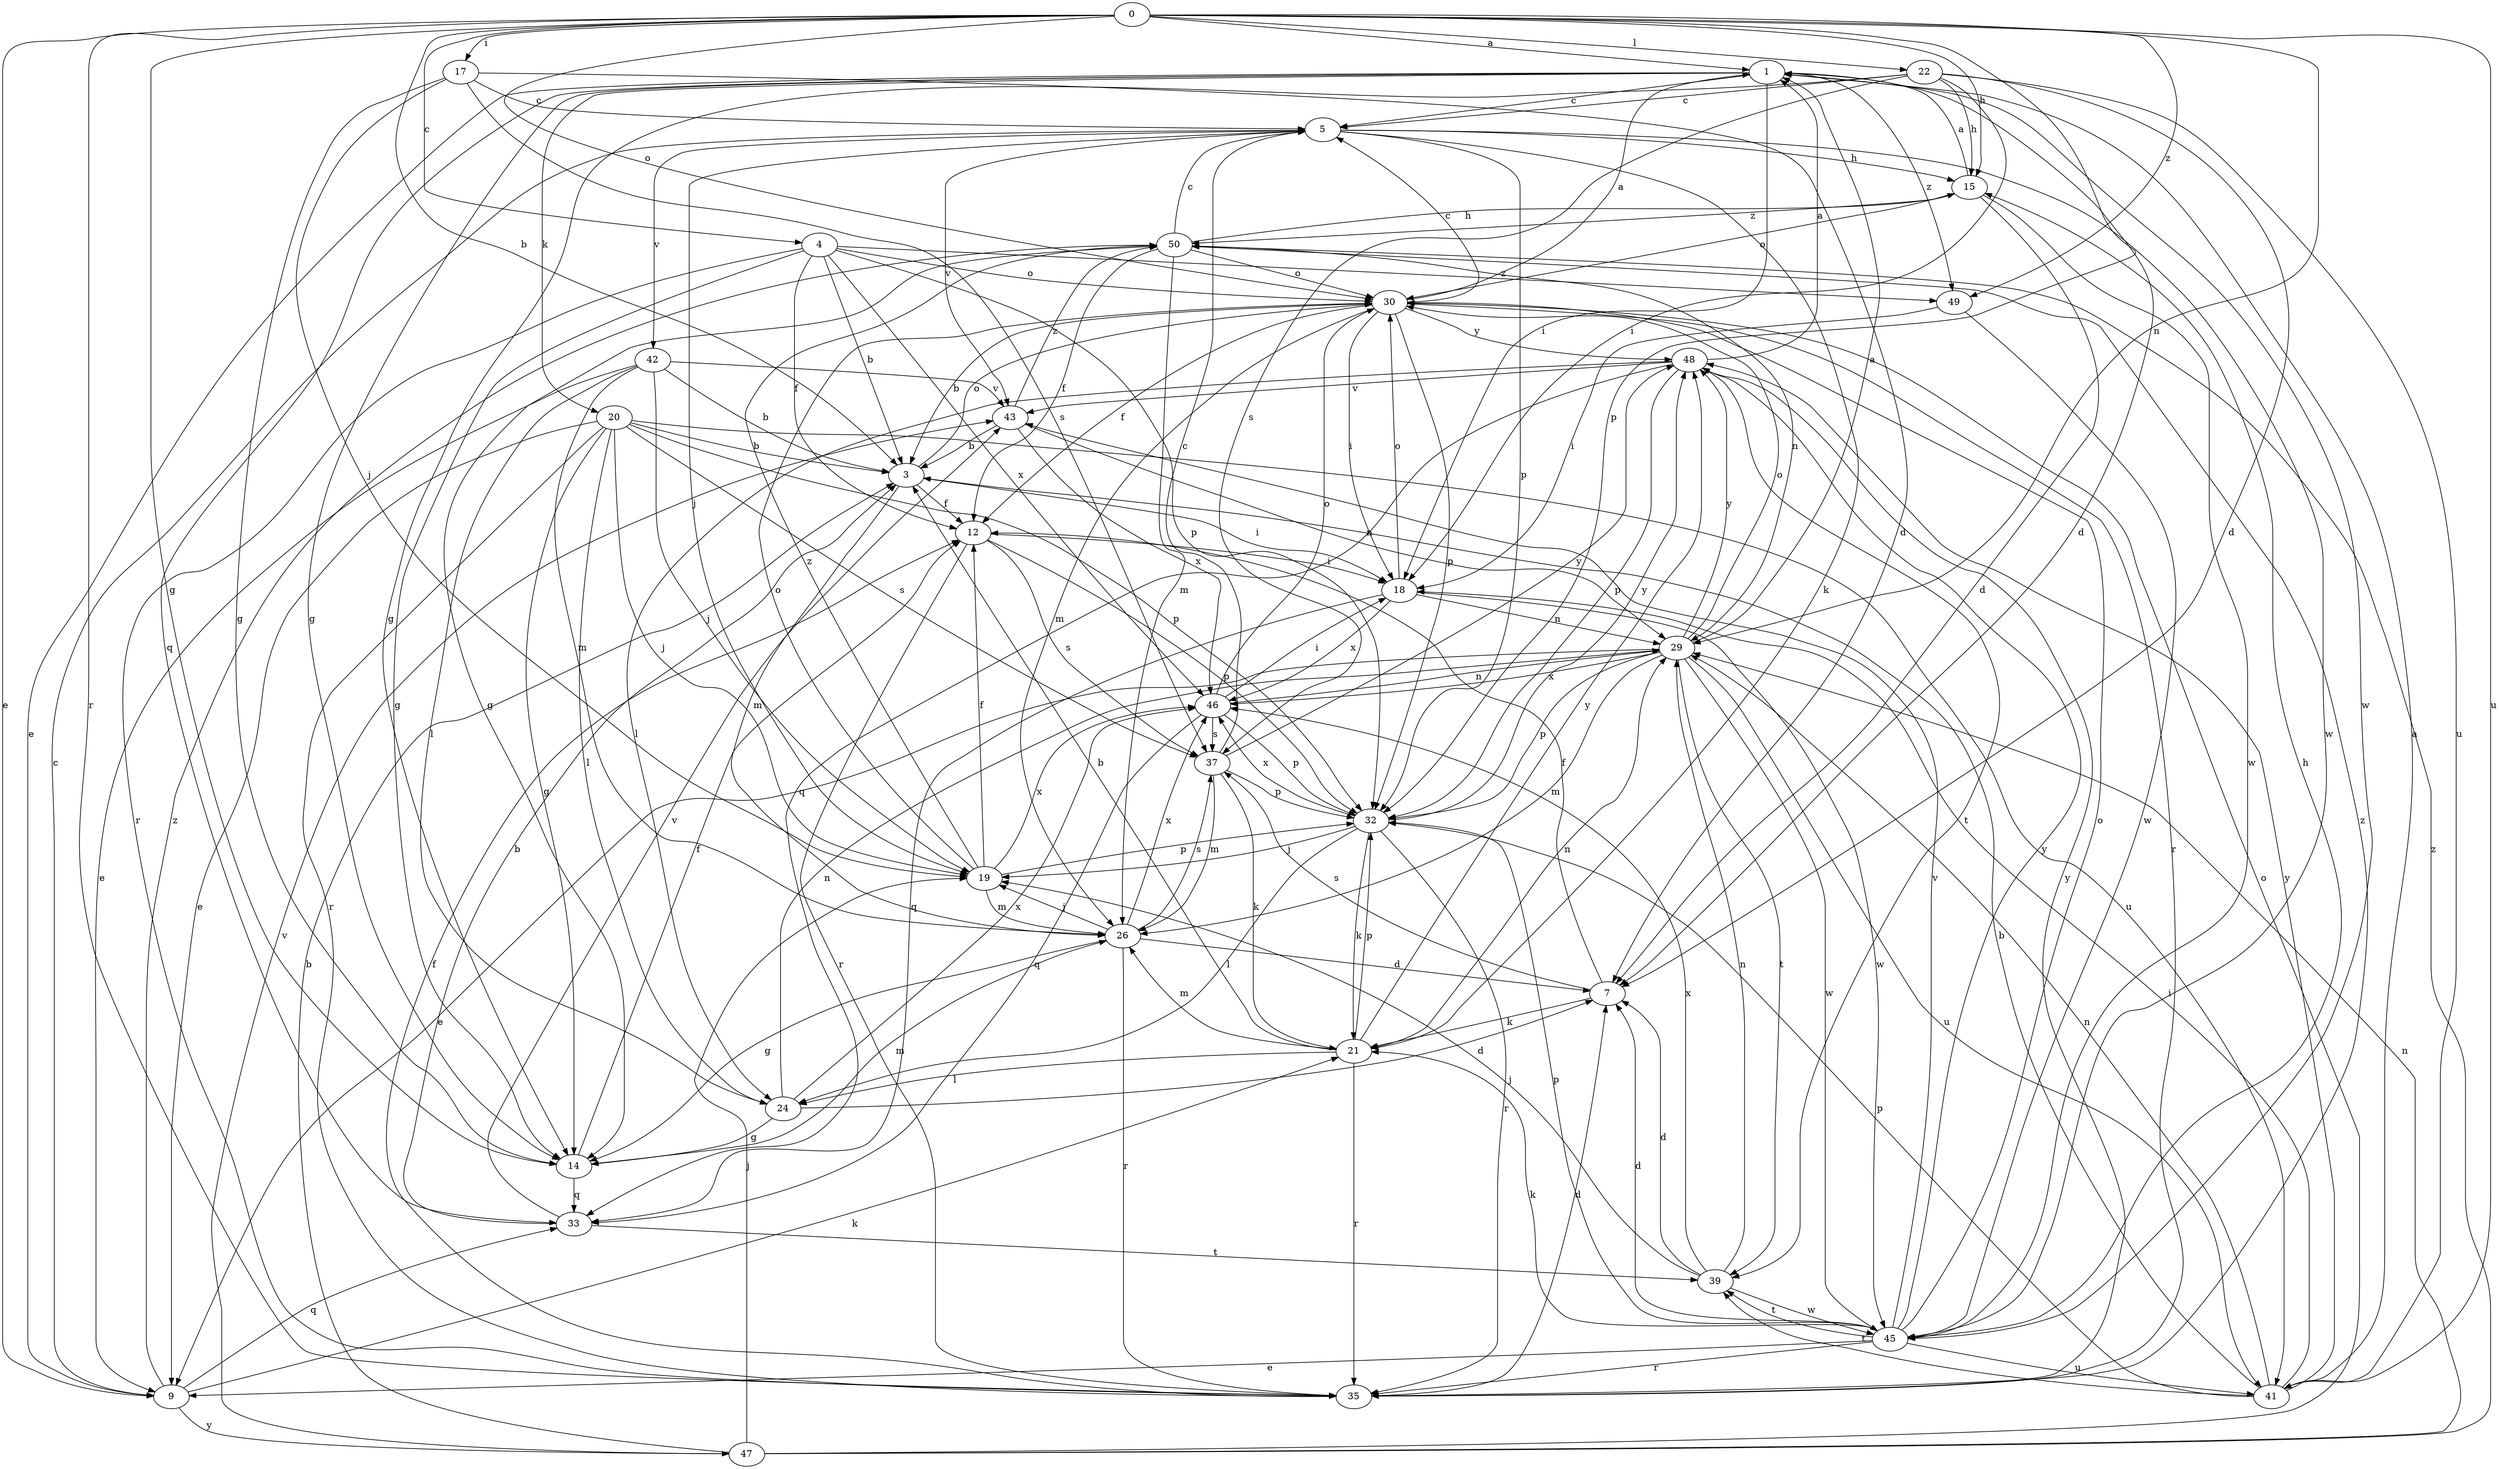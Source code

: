 strict digraph  {
0;
1;
3;
4;
5;
7;
9;
12;
14;
15;
17;
18;
19;
20;
21;
22;
24;
26;
29;
30;
32;
33;
35;
37;
39;
41;
42;
43;
45;
46;
47;
48;
49;
50;
0 -> 1  [label=a];
0 -> 3  [label=b];
0 -> 4  [label=c];
0 -> 9  [label=e];
0 -> 14  [label=g];
0 -> 15  [label=h];
0 -> 17  [label=i];
0 -> 22  [label=l];
0 -> 29  [label=n];
0 -> 30  [label=o];
0 -> 32  [label=p];
0 -> 35  [label=r];
0 -> 41  [label=u];
0 -> 49  [label=z];
1 -> 5  [label=c];
1 -> 7  [label=d];
1 -> 9  [label=e];
1 -> 14  [label=g];
1 -> 18  [label=i];
1 -> 20  [label=k];
1 -> 33  [label=q];
1 -> 45  [label=w];
1 -> 49  [label=z];
3 -> 12  [label=f];
3 -> 18  [label=i];
3 -> 26  [label=m];
3 -> 30  [label=o];
4 -> 3  [label=b];
4 -> 12  [label=f];
4 -> 14  [label=g];
4 -> 30  [label=o];
4 -> 32  [label=p];
4 -> 35  [label=r];
4 -> 46  [label=x];
4 -> 49  [label=z];
5 -> 15  [label=h];
5 -> 19  [label=j];
5 -> 21  [label=k];
5 -> 32  [label=p];
5 -> 42  [label=v];
5 -> 43  [label=v];
5 -> 45  [label=w];
7 -> 12  [label=f];
7 -> 21  [label=k];
7 -> 37  [label=s];
9 -> 5  [label=c];
9 -> 21  [label=k];
9 -> 33  [label=q];
9 -> 47  [label=y];
9 -> 50  [label=z];
12 -> 18  [label=i];
12 -> 32  [label=p];
12 -> 35  [label=r];
12 -> 37  [label=s];
14 -> 12  [label=f];
14 -> 26  [label=m];
14 -> 33  [label=q];
15 -> 1  [label=a];
15 -> 7  [label=d];
15 -> 30  [label=o];
15 -> 45  [label=w];
15 -> 50  [label=z];
17 -> 5  [label=c];
17 -> 7  [label=d];
17 -> 14  [label=g];
17 -> 19  [label=j];
17 -> 37  [label=s];
18 -> 29  [label=n];
18 -> 30  [label=o];
18 -> 33  [label=q];
18 -> 45  [label=w];
18 -> 46  [label=x];
19 -> 12  [label=f];
19 -> 26  [label=m];
19 -> 30  [label=o];
19 -> 32  [label=p];
19 -> 46  [label=x];
19 -> 50  [label=z];
20 -> 3  [label=b];
20 -> 9  [label=e];
20 -> 14  [label=g];
20 -> 19  [label=j];
20 -> 24  [label=l];
20 -> 32  [label=p];
20 -> 35  [label=r];
20 -> 37  [label=s];
20 -> 41  [label=u];
21 -> 3  [label=b];
21 -> 24  [label=l];
21 -> 26  [label=m];
21 -> 29  [label=n];
21 -> 32  [label=p];
21 -> 35  [label=r];
21 -> 48  [label=y];
22 -> 5  [label=c];
22 -> 7  [label=d];
22 -> 14  [label=g];
22 -> 15  [label=h];
22 -> 18  [label=i];
22 -> 37  [label=s];
22 -> 41  [label=u];
24 -> 7  [label=d];
24 -> 14  [label=g];
24 -> 29  [label=n];
24 -> 46  [label=x];
26 -> 7  [label=d];
26 -> 14  [label=g];
26 -> 19  [label=j];
26 -> 35  [label=r];
26 -> 37  [label=s];
26 -> 46  [label=x];
29 -> 1  [label=a];
29 -> 9  [label=e];
29 -> 26  [label=m];
29 -> 30  [label=o];
29 -> 32  [label=p];
29 -> 39  [label=t];
29 -> 41  [label=u];
29 -> 45  [label=w];
29 -> 46  [label=x];
29 -> 48  [label=y];
30 -> 1  [label=a];
30 -> 3  [label=b];
30 -> 5  [label=c];
30 -> 12  [label=f];
30 -> 18  [label=i];
30 -> 26  [label=m];
30 -> 32  [label=p];
30 -> 35  [label=r];
30 -> 48  [label=y];
32 -> 19  [label=j];
32 -> 21  [label=k];
32 -> 24  [label=l];
32 -> 35  [label=r];
32 -> 46  [label=x];
32 -> 48  [label=y];
33 -> 3  [label=b];
33 -> 39  [label=t];
33 -> 43  [label=v];
35 -> 7  [label=d];
35 -> 12  [label=f];
35 -> 48  [label=y];
35 -> 50  [label=z];
37 -> 5  [label=c];
37 -> 21  [label=k];
37 -> 26  [label=m];
37 -> 32  [label=p];
37 -> 48  [label=y];
39 -> 7  [label=d];
39 -> 19  [label=j];
39 -> 29  [label=n];
39 -> 45  [label=w];
39 -> 46  [label=x];
41 -> 1  [label=a];
41 -> 3  [label=b];
41 -> 18  [label=i];
41 -> 29  [label=n];
41 -> 32  [label=p];
41 -> 39  [label=t];
41 -> 48  [label=y];
42 -> 3  [label=b];
42 -> 9  [label=e];
42 -> 19  [label=j];
42 -> 24  [label=l];
42 -> 26  [label=m];
42 -> 43  [label=v];
43 -> 3  [label=b];
43 -> 29  [label=n];
43 -> 46  [label=x];
43 -> 50  [label=z];
45 -> 7  [label=d];
45 -> 9  [label=e];
45 -> 15  [label=h];
45 -> 21  [label=k];
45 -> 30  [label=o];
45 -> 32  [label=p];
45 -> 35  [label=r];
45 -> 39  [label=t];
45 -> 41  [label=u];
45 -> 43  [label=v];
45 -> 48  [label=y];
46 -> 18  [label=i];
46 -> 29  [label=n];
46 -> 30  [label=o];
46 -> 32  [label=p];
46 -> 33  [label=q];
46 -> 37  [label=s];
47 -> 3  [label=b];
47 -> 19  [label=j];
47 -> 29  [label=n];
47 -> 30  [label=o];
47 -> 43  [label=v];
47 -> 50  [label=z];
48 -> 1  [label=a];
48 -> 24  [label=l];
48 -> 32  [label=p];
48 -> 33  [label=q];
48 -> 39  [label=t];
48 -> 43  [label=v];
49 -> 18  [label=i];
49 -> 45  [label=w];
50 -> 5  [label=c];
50 -> 12  [label=f];
50 -> 14  [label=g];
50 -> 15  [label=h];
50 -> 26  [label=m];
50 -> 29  [label=n];
50 -> 30  [label=o];
}
